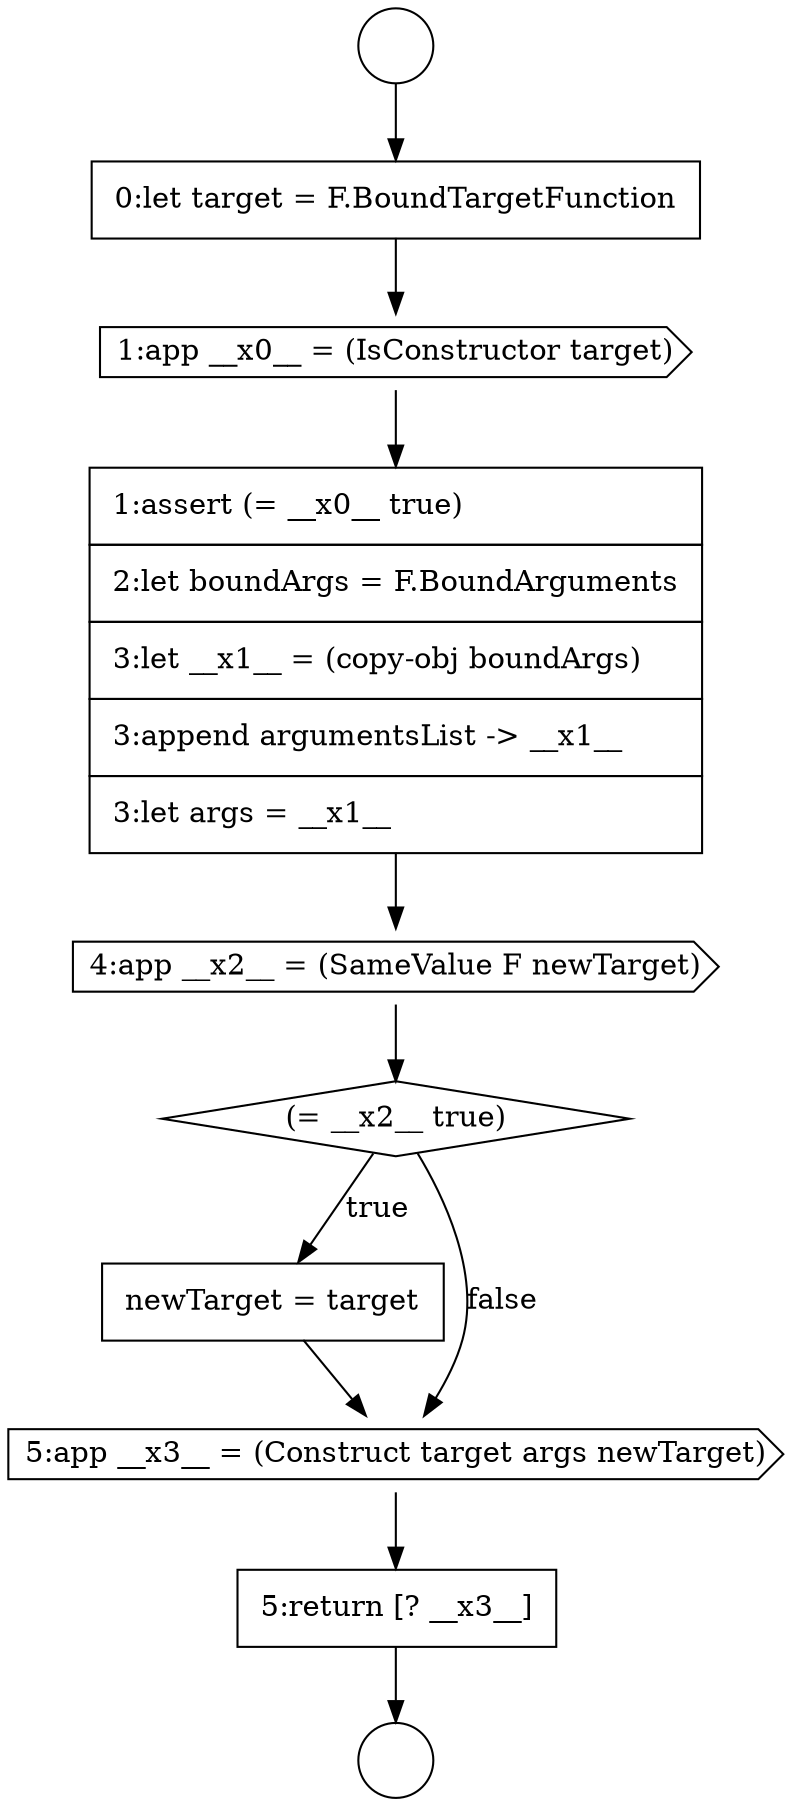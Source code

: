 digraph {
  node2571 [shape=none, margin=0, label=<<font color="black">
    <table border="0" cellborder="1" cellspacing="0" cellpadding="10">
      <tr><td align="left">newTarget = target</td></tr>
    </table>
  </font>> color="black" fillcolor="white" style=filled]
  node2565 [shape=circle label=" " color="black" fillcolor="white" style=filled]
  node2566 [shape=none, margin=0, label=<<font color="black">
    <table border="0" cellborder="1" cellspacing="0" cellpadding="10">
      <tr><td align="left">0:let target = F.BoundTargetFunction</td></tr>
    </table>
  </font>> color="black" fillcolor="white" style=filled]
  node2570 [shape=diamond, label=<<font color="black">(= __x2__ true)</font>> color="black" fillcolor="white" style=filled]
  node2568 [shape=none, margin=0, label=<<font color="black">
    <table border="0" cellborder="1" cellspacing="0" cellpadding="10">
      <tr><td align="left">1:assert (= __x0__ true)</td></tr>
      <tr><td align="left">2:let boundArgs = F.BoundArguments</td></tr>
      <tr><td align="left">3:let __x1__ = (copy-obj boundArgs)</td></tr>
      <tr><td align="left">3:append argumentsList -&gt; __x1__</td></tr>
      <tr><td align="left">3:let args = __x1__</td></tr>
    </table>
  </font>> color="black" fillcolor="white" style=filled]
  node2573 [shape=none, margin=0, label=<<font color="black">
    <table border="0" cellborder="1" cellspacing="0" cellpadding="10">
      <tr><td align="left">5:return [? __x3__]</td></tr>
    </table>
  </font>> color="black" fillcolor="white" style=filled]
  node2564 [shape=circle label=" " color="black" fillcolor="white" style=filled]
  node2567 [shape=cds, label=<<font color="black">1:app __x0__ = (IsConstructor target)</font>> color="black" fillcolor="white" style=filled]
  node2569 [shape=cds, label=<<font color="black">4:app __x2__ = (SameValue F newTarget)</font>> color="black" fillcolor="white" style=filled]
  node2572 [shape=cds, label=<<font color="black">5:app __x3__ = (Construct target args newTarget)</font>> color="black" fillcolor="white" style=filled]
  node2567 -> node2568 [ color="black"]
  node2566 -> node2567 [ color="black"]
  node2569 -> node2570 [ color="black"]
  node2571 -> node2572 [ color="black"]
  node2573 -> node2565 [ color="black"]
  node2568 -> node2569 [ color="black"]
  node2564 -> node2566 [ color="black"]
  node2570 -> node2571 [label=<<font color="black">true</font>> color="black"]
  node2570 -> node2572 [label=<<font color="black">false</font>> color="black"]
  node2572 -> node2573 [ color="black"]
}

